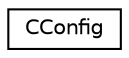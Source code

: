 digraph "Graphical Class Hierarchy"
{
 // LATEX_PDF_SIZE
  edge [fontname="Helvetica",fontsize="10",labelfontname="Helvetica",labelfontsize="10"];
  node [fontname="Helvetica",fontsize="10",shape=record];
  rankdir="LR";
  Node0 [label="CConfig",height=0.2,width=0.4,color="black", fillcolor="white", style="filled",URL="$classCConfig.html",tooltip="Main class for defining the problem; basically this class reads the configuration file,..."];
}
